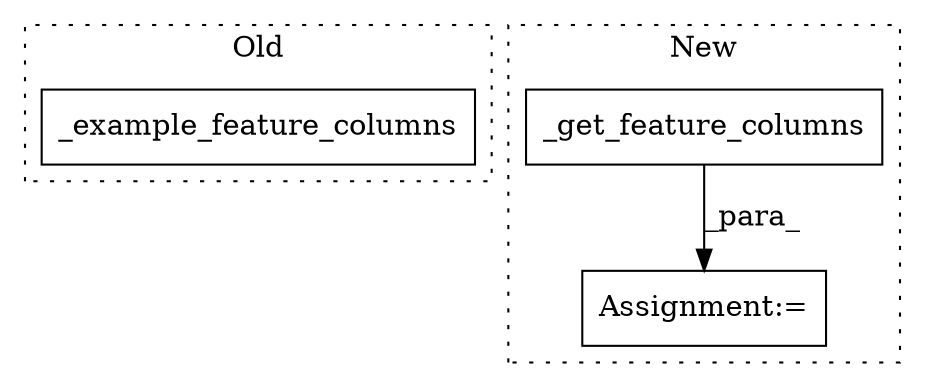 digraph G {
subgraph cluster0 {
1 [label="_example_feature_columns" a="32" s="6388" l="26" shape="box"];
label = "Old";
style="dotted";
}
subgraph cluster1 {
2 [label="_get_feature_columns" a="32" s="8050" l="22" shape="box"];
3 [label="Assignment:=" a="7" s="8048" l="2" shape="box"];
label = "New";
style="dotted";
}
2 -> 3 [label="_para_"];
}